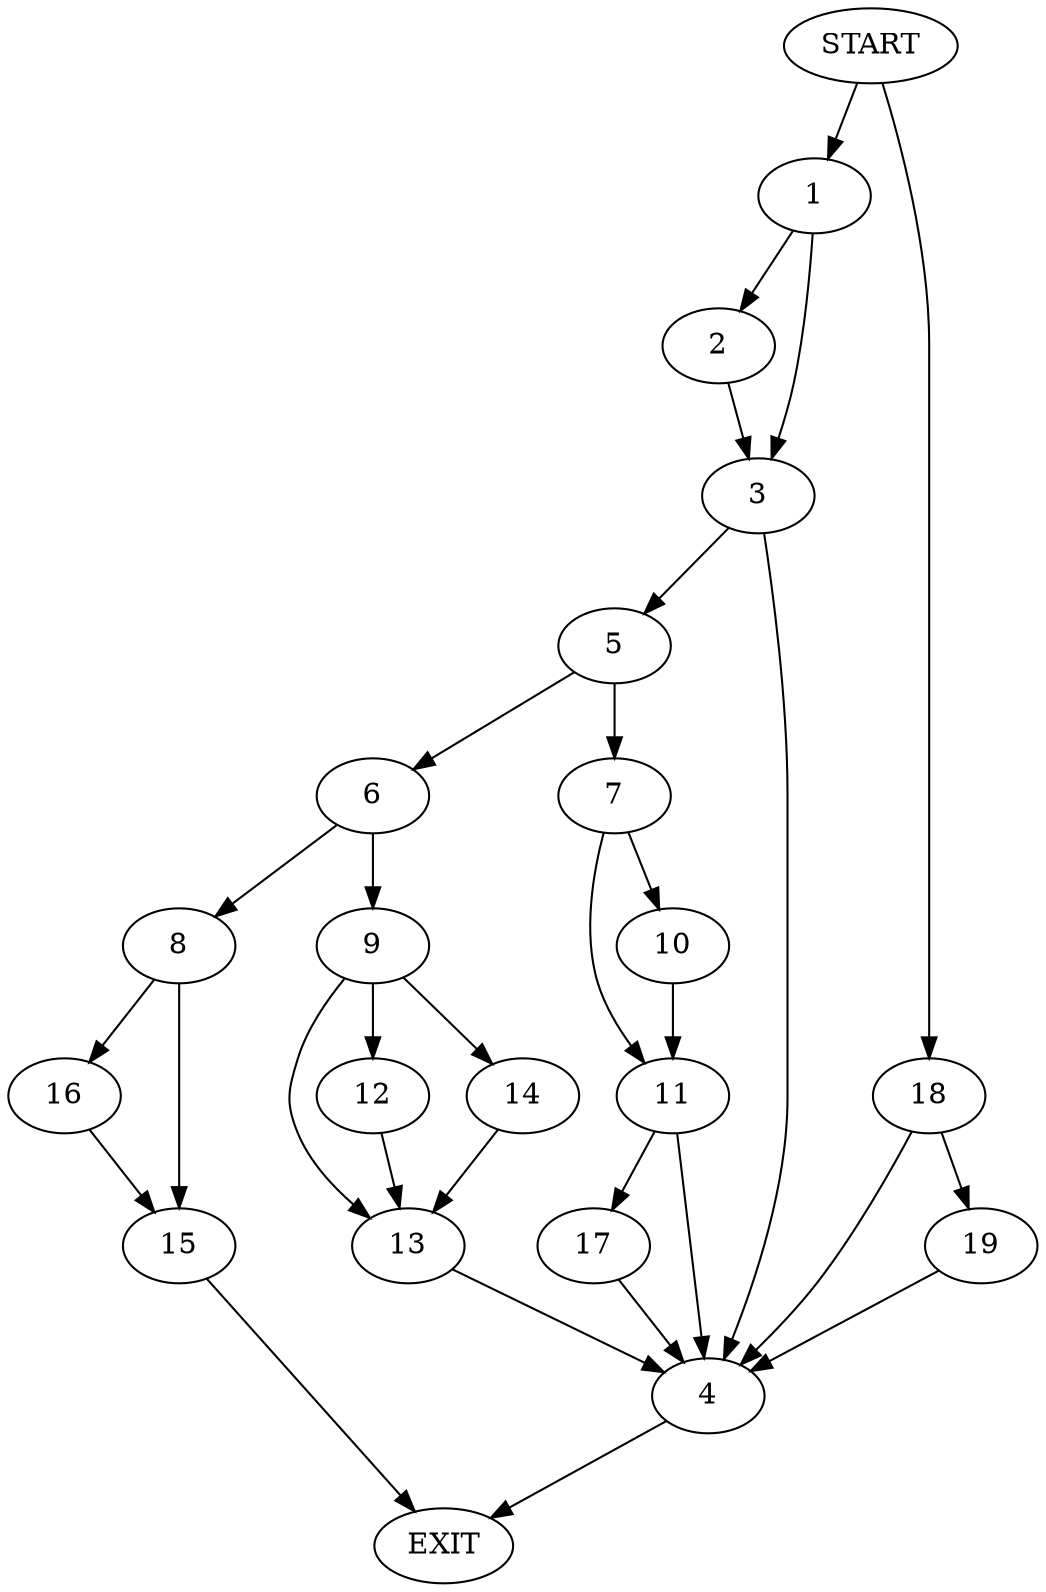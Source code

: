 digraph {
0 [label="START"]
20 [label="EXIT"]
0 -> 1
1 -> 2
1 -> 3
3 -> 4
3 -> 5
2 -> 3
5 -> 6
5 -> 7
4 -> 20
6 -> 8
6 -> 9
7 -> 10
7 -> 11
9 -> 12
9 -> 13
9 -> 14
8 -> 15
8 -> 16
16 -> 15
15 -> 20
13 -> 4
12 -> 13
14 -> 13
10 -> 11
11 -> 4
11 -> 17
17 -> 4
0 -> 18
18 -> 19
18 -> 4
19 -> 4
}
